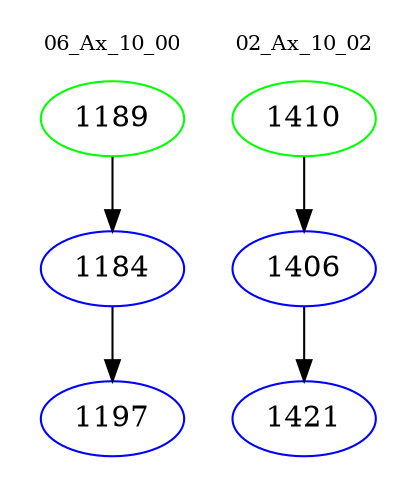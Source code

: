 digraph{
subgraph cluster_0 {
color = white
label = "06_Ax_10_00";
fontsize=10;
T0_1189 [label="1189", color="green"]
T0_1189 -> T0_1184 [color="black"]
T0_1184 [label="1184", color="blue"]
T0_1184 -> T0_1197 [color="black"]
T0_1197 [label="1197", color="blue"]
}
subgraph cluster_1 {
color = white
label = "02_Ax_10_02";
fontsize=10;
T1_1410 [label="1410", color="green"]
T1_1410 -> T1_1406 [color="black"]
T1_1406 [label="1406", color="blue"]
T1_1406 -> T1_1421 [color="black"]
T1_1421 [label="1421", color="blue"]
}
}
